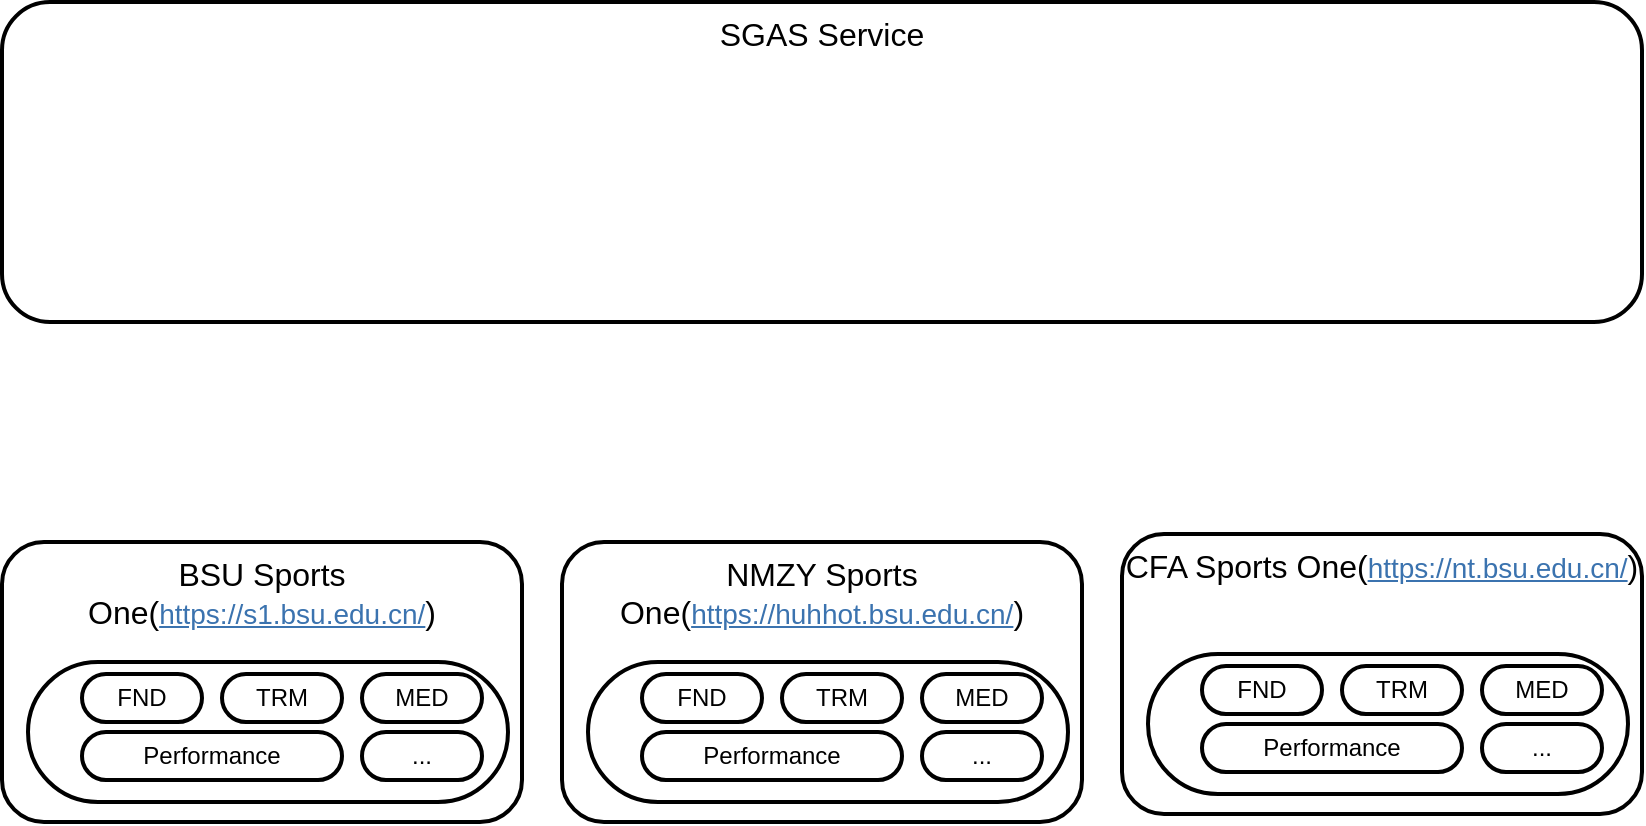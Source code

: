 <mxfile version="12.2.6" type="github" pages="1">
  <diagram id="Ty7VeFaSjmbMnnNTwiSE" name="Page-1">
    <mxGraphModel dx="783" dy="464" grid="1" gridSize="10" guides="1" tooltips="1" connect="1" arrows="1" fold="1" page="1" pageScale="1" pageWidth="827" pageHeight="1169" math="0" shadow="0">
      <root>
        <mxCell id="0"/>
        <mxCell id="1" parent="0"/>
        <mxCell id="rK1L7pS0zqMWwbK4X8Iv-1" value="BSU Sports One(&lt;a href=&quot;https://s1.bsu.edu.cn/&quot; class=&quot;external-link&quot; style=&quot;color: rgb(59 , 115 , 175) ; font-family: , , &amp;#34;segoe ui&amp;#34; , &amp;#34;roboto&amp;#34; , &amp;#34;oxygen&amp;#34; , &amp;#34;ubuntu&amp;#34; , &amp;#34;fira sans&amp;#34; , &amp;#34;droid sans&amp;#34; , &amp;#34;helvetica neue&amp;#34; , sans-serif ; font-size: 14px ; text-align: left ; background-color: rgb(255 , 255 , 255)&quot;&gt;https://s1.bsu.edu.cn/&lt;/a&gt;)" style="rounded=1;whiteSpace=wrap;html=1;verticalAlign=top;strokeWidth=2;fontSize=16;" vertex="1" parent="1">
          <mxGeometry x="80" y="410" width="260" height="140" as="geometry"/>
        </mxCell>
        <mxCell id="rK1L7pS0zqMWwbK4X8Iv-6" value="" style="rounded=1;whiteSpace=wrap;html=1;strokeWidth=2;arcSize=50;fontSize=16;" vertex="1" parent="1">
          <mxGeometry x="93" y="470" width="240" height="70" as="geometry"/>
        </mxCell>
        <mxCell id="rK1L7pS0zqMWwbK4X8Iv-2" value="FND" style="rounded=1;whiteSpace=wrap;html=1;strokeWidth=2;arcSize=50;" vertex="1" parent="1">
          <mxGeometry x="120" y="476" width="60" height="24" as="geometry"/>
        </mxCell>
        <mxCell id="rK1L7pS0zqMWwbK4X8Iv-7" value="TRM" style="rounded=1;whiteSpace=wrap;html=1;strokeWidth=2;arcSize=50;" vertex="1" parent="1">
          <mxGeometry x="190" y="476" width="60" height="24" as="geometry"/>
        </mxCell>
        <mxCell id="rK1L7pS0zqMWwbK4X8Iv-8" value="MED" style="rounded=1;whiteSpace=wrap;html=1;strokeWidth=2;arcSize=50;" vertex="1" parent="1">
          <mxGeometry x="260" y="476" width="60" height="24" as="geometry"/>
        </mxCell>
        <mxCell id="rK1L7pS0zqMWwbK4X8Iv-9" value="Performance" style="rounded=1;whiteSpace=wrap;html=1;strokeWidth=2;arcSize=50;" vertex="1" parent="1">
          <mxGeometry x="120" y="505" width="130" height="24" as="geometry"/>
        </mxCell>
        <mxCell id="rK1L7pS0zqMWwbK4X8Iv-10" value="..." style="rounded=1;whiteSpace=wrap;html=1;strokeWidth=2;arcSize=50;" vertex="1" parent="1">
          <mxGeometry x="260" y="505" width="60" height="24" as="geometry"/>
        </mxCell>
        <mxCell id="rK1L7pS0zqMWwbK4X8Iv-11" value="NMZY Sports One(&lt;a href=&quot;https://huhhot.bsu.edu.cn/&quot; class=&quot;external-link&quot; style=&quot;color: rgb(59 , 115 , 175) ; font-family: , , &amp;#34;segoe ui&amp;#34; , &amp;#34;roboto&amp;#34; , &amp;#34;oxygen&amp;#34; , &amp;#34;ubuntu&amp;#34; , &amp;#34;fira sans&amp;#34; , &amp;#34;droid sans&amp;#34; , &amp;#34;helvetica neue&amp;#34; , sans-serif ; font-size: 14px ; text-align: left ; background-color: rgb(255 , 255 , 255)&quot;&gt;https://huhhot.bsu.edu.cn/&lt;/a&gt;)" style="rounded=1;whiteSpace=wrap;html=1;verticalAlign=top;strokeWidth=2;fontSize=16;" vertex="1" parent="1">
          <mxGeometry x="360" y="410" width="260" height="140" as="geometry"/>
        </mxCell>
        <mxCell id="rK1L7pS0zqMWwbK4X8Iv-12" value="" style="rounded=1;whiteSpace=wrap;html=1;strokeWidth=2;arcSize=50;fontSize=16;" vertex="1" parent="1">
          <mxGeometry x="373" y="470" width="240" height="70" as="geometry"/>
        </mxCell>
        <mxCell id="rK1L7pS0zqMWwbK4X8Iv-13" value="FND" style="rounded=1;whiteSpace=wrap;html=1;strokeWidth=2;arcSize=50;" vertex="1" parent="1">
          <mxGeometry x="400" y="476" width="60" height="24" as="geometry"/>
        </mxCell>
        <mxCell id="rK1L7pS0zqMWwbK4X8Iv-14" value="TRM" style="rounded=1;whiteSpace=wrap;html=1;strokeWidth=2;arcSize=50;" vertex="1" parent="1">
          <mxGeometry x="470" y="476" width="60" height="24" as="geometry"/>
        </mxCell>
        <mxCell id="rK1L7pS0zqMWwbK4X8Iv-15" value="MED" style="rounded=1;whiteSpace=wrap;html=1;strokeWidth=2;arcSize=50;" vertex="1" parent="1">
          <mxGeometry x="540" y="476" width="60" height="24" as="geometry"/>
        </mxCell>
        <mxCell id="rK1L7pS0zqMWwbK4X8Iv-16" value="Performance" style="rounded=1;whiteSpace=wrap;html=1;strokeWidth=2;arcSize=50;" vertex="1" parent="1">
          <mxGeometry x="400" y="505" width="130" height="24" as="geometry"/>
        </mxCell>
        <mxCell id="rK1L7pS0zqMWwbK4X8Iv-17" value="..." style="rounded=1;whiteSpace=wrap;html=1;strokeWidth=2;arcSize=50;" vertex="1" parent="1">
          <mxGeometry x="540" y="505" width="60" height="24" as="geometry"/>
        </mxCell>
        <mxCell id="rK1L7pS0zqMWwbK4X8Iv-18" value="CFA Sports One(&lt;a href=&quot;https://nt.bsu.edu.cn/&quot; class=&quot;external-link&quot; style=&quot;color: rgb(59 , 115 , 175) ; font-family: , , &amp;#34;segoe ui&amp;#34; , &amp;#34;roboto&amp;#34; , &amp;#34;oxygen&amp;#34; , &amp;#34;ubuntu&amp;#34; , &amp;#34;fira sans&amp;#34; , &amp;#34;droid sans&amp;#34; , &amp;#34;helvetica neue&amp;#34; , sans-serif ; font-size: 14px ; text-align: left ; background-color: rgb(255 , 255 , 255)&quot;&gt;https://nt.bsu.edu.cn/&lt;/a&gt;)" style="rounded=1;whiteSpace=wrap;html=1;verticalAlign=top;strokeWidth=2;fontSize=16;" vertex="1" parent="1">
          <mxGeometry x="640" y="406" width="260" height="140" as="geometry"/>
        </mxCell>
        <mxCell id="rK1L7pS0zqMWwbK4X8Iv-19" value="" style="rounded=1;whiteSpace=wrap;html=1;strokeWidth=2;arcSize=50;fontSize=16;" vertex="1" parent="1">
          <mxGeometry x="653" y="466" width="240" height="70" as="geometry"/>
        </mxCell>
        <mxCell id="rK1L7pS0zqMWwbK4X8Iv-20" value="FND" style="rounded=1;whiteSpace=wrap;html=1;strokeWidth=2;arcSize=50;" vertex="1" parent="1">
          <mxGeometry x="680" y="472" width="60" height="24" as="geometry"/>
        </mxCell>
        <mxCell id="rK1L7pS0zqMWwbK4X8Iv-21" value="TRM" style="rounded=1;whiteSpace=wrap;html=1;strokeWidth=2;arcSize=50;" vertex="1" parent="1">
          <mxGeometry x="750" y="472" width="60" height="24" as="geometry"/>
        </mxCell>
        <mxCell id="rK1L7pS0zqMWwbK4X8Iv-22" value="MED" style="rounded=1;whiteSpace=wrap;html=1;strokeWidth=2;arcSize=50;" vertex="1" parent="1">
          <mxGeometry x="820" y="472" width="60" height="24" as="geometry"/>
        </mxCell>
        <mxCell id="rK1L7pS0zqMWwbK4X8Iv-23" value="Performance" style="rounded=1;whiteSpace=wrap;html=1;strokeWidth=2;arcSize=50;" vertex="1" parent="1">
          <mxGeometry x="680" y="501" width="130" height="24" as="geometry"/>
        </mxCell>
        <mxCell id="rK1L7pS0zqMWwbK4X8Iv-24" value="..." style="rounded=1;whiteSpace=wrap;html=1;strokeWidth=2;arcSize=50;" vertex="1" parent="1">
          <mxGeometry x="820" y="501" width="60" height="24" as="geometry"/>
        </mxCell>
        <mxCell id="rK1L7pS0zqMWwbK4X8Iv-25" value="SGAS Service" style="rounded=1;whiteSpace=wrap;html=1;strokeWidth=2;fontSize=16;verticalAlign=top;" vertex="1" parent="1">
          <mxGeometry x="80" y="140" width="820" height="160" as="geometry"/>
        </mxCell>
      </root>
    </mxGraphModel>
  </diagram>
</mxfile>
